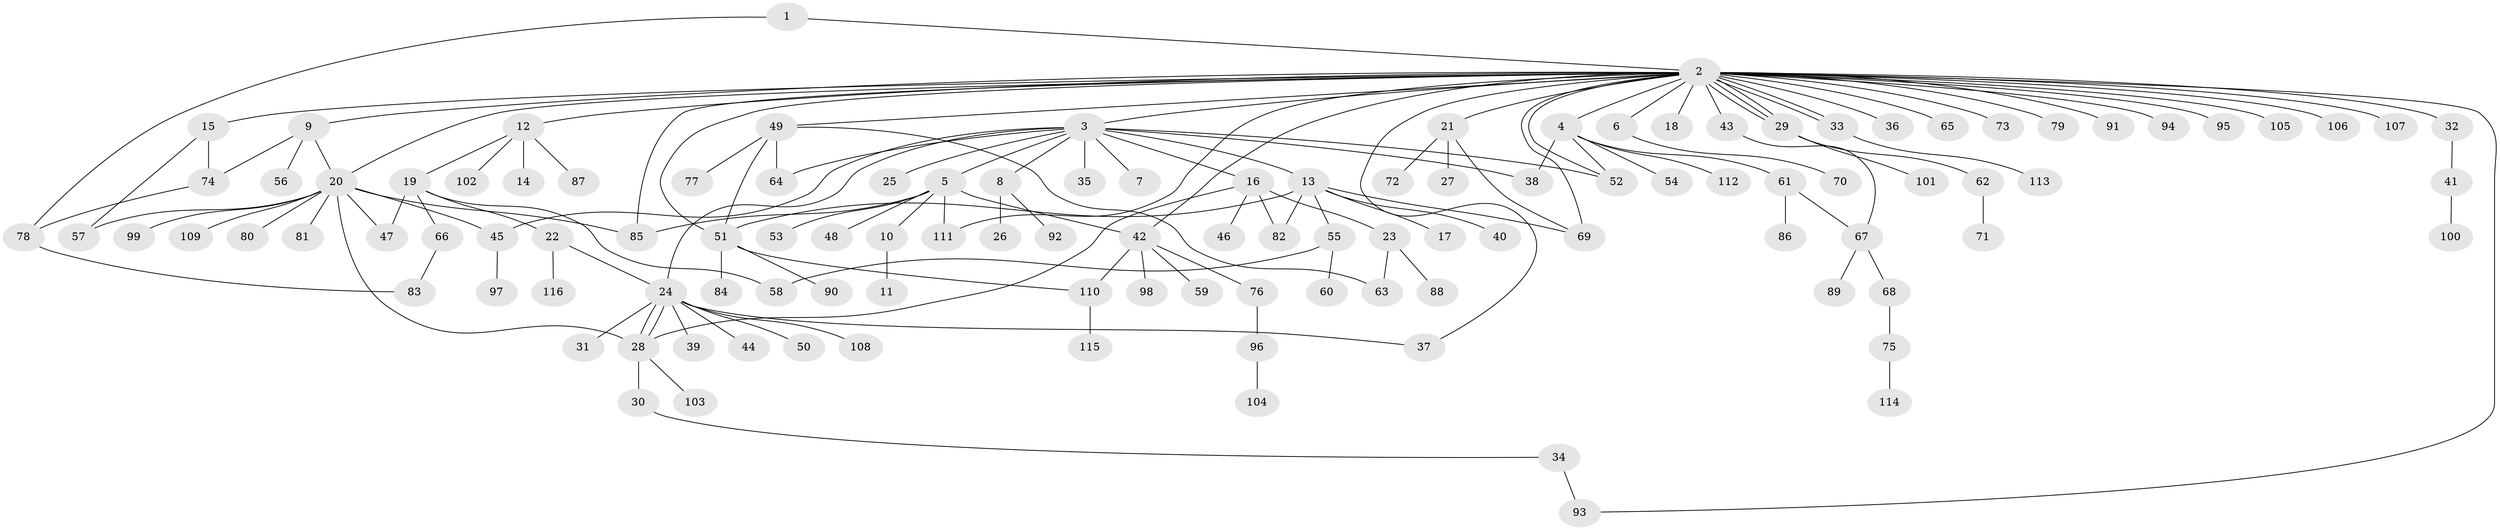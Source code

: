 // coarse degree distribution, {32: 0.029411764705882353, 1: 0.7647058823529411, 4: 0.058823529411764705, 2: 0.14705882352941177}
// Generated by graph-tools (version 1.1) at 2025/18/03/04/25 18:18:27]
// undirected, 116 vertices, 148 edges
graph export_dot {
graph [start="1"]
  node [color=gray90,style=filled];
  1;
  2;
  3;
  4;
  5;
  6;
  7;
  8;
  9;
  10;
  11;
  12;
  13;
  14;
  15;
  16;
  17;
  18;
  19;
  20;
  21;
  22;
  23;
  24;
  25;
  26;
  27;
  28;
  29;
  30;
  31;
  32;
  33;
  34;
  35;
  36;
  37;
  38;
  39;
  40;
  41;
  42;
  43;
  44;
  45;
  46;
  47;
  48;
  49;
  50;
  51;
  52;
  53;
  54;
  55;
  56;
  57;
  58;
  59;
  60;
  61;
  62;
  63;
  64;
  65;
  66;
  67;
  68;
  69;
  70;
  71;
  72;
  73;
  74;
  75;
  76;
  77;
  78;
  79;
  80;
  81;
  82;
  83;
  84;
  85;
  86;
  87;
  88;
  89;
  90;
  91;
  92;
  93;
  94;
  95;
  96;
  97;
  98;
  99;
  100;
  101;
  102;
  103;
  104;
  105;
  106;
  107;
  108;
  109;
  110;
  111;
  112;
  113;
  114;
  115;
  116;
  1 -- 2;
  1 -- 78;
  2 -- 3;
  2 -- 4;
  2 -- 6;
  2 -- 9;
  2 -- 12;
  2 -- 15;
  2 -- 18;
  2 -- 20;
  2 -- 21;
  2 -- 29;
  2 -- 29;
  2 -- 29;
  2 -- 32;
  2 -- 33;
  2 -- 33;
  2 -- 36;
  2 -- 37;
  2 -- 42;
  2 -- 43;
  2 -- 49;
  2 -- 51;
  2 -- 52;
  2 -- 65;
  2 -- 69;
  2 -- 73;
  2 -- 79;
  2 -- 85;
  2 -- 91;
  2 -- 93;
  2 -- 94;
  2 -- 95;
  2 -- 105;
  2 -- 106;
  2 -- 107;
  2 -- 111;
  3 -- 5;
  3 -- 7;
  3 -- 8;
  3 -- 13;
  3 -- 16;
  3 -- 24;
  3 -- 25;
  3 -- 35;
  3 -- 38;
  3 -- 45;
  3 -- 52;
  3 -- 64;
  4 -- 38;
  4 -- 52;
  4 -- 54;
  4 -- 61;
  4 -- 112;
  5 -- 10;
  5 -- 42;
  5 -- 48;
  5 -- 53;
  5 -- 85;
  5 -- 111;
  6 -- 70;
  8 -- 26;
  8 -- 92;
  9 -- 20;
  9 -- 56;
  9 -- 74;
  10 -- 11;
  12 -- 14;
  12 -- 19;
  12 -- 87;
  12 -- 102;
  13 -- 17;
  13 -- 40;
  13 -- 51;
  13 -- 55;
  13 -- 69;
  13 -- 82;
  15 -- 57;
  15 -- 74;
  16 -- 23;
  16 -- 28;
  16 -- 46;
  16 -- 82;
  19 -- 22;
  19 -- 47;
  19 -- 58;
  19 -- 66;
  20 -- 28;
  20 -- 45;
  20 -- 47;
  20 -- 57;
  20 -- 80;
  20 -- 81;
  20 -- 85;
  20 -- 99;
  20 -- 109;
  21 -- 27;
  21 -- 69;
  21 -- 72;
  22 -- 24;
  22 -- 116;
  23 -- 63;
  23 -- 88;
  24 -- 28;
  24 -- 28;
  24 -- 31;
  24 -- 37;
  24 -- 39;
  24 -- 44;
  24 -- 50;
  24 -- 108;
  28 -- 30;
  28 -- 103;
  29 -- 62;
  29 -- 101;
  30 -- 34;
  32 -- 41;
  33 -- 113;
  34 -- 93;
  41 -- 100;
  42 -- 59;
  42 -- 76;
  42 -- 98;
  42 -- 110;
  43 -- 67;
  45 -- 97;
  49 -- 51;
  49 -- 63;
  49 -- 64;
  49 -- 77;
  51 -- 84;
  51 -- 90;
  51 -- 110;
  55 -- 58;
  55 -- 60;
  61 -- 67;
  61 -- 86;
  62 -- 71;
  66 -- 83;
  67 -- 68;
  67 -- 89;
  68 -- 75;
  74 -- 78;
  75 -- 114;
  76 -- 96;
  78 -- 83;
  96 -- 104;
  110 -- 115;
}
